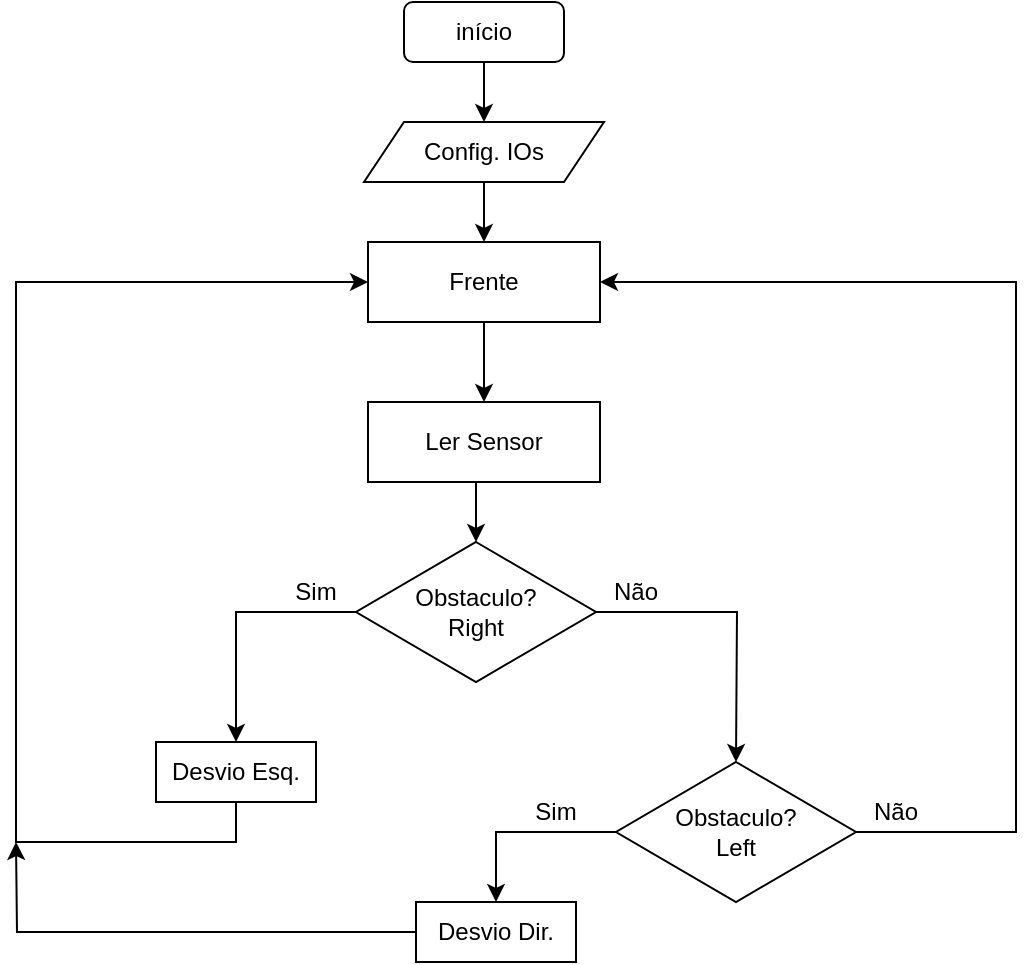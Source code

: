 <mxfile version="26.0.6">
  <diagram name="Exemplo-01" id="nJtypKV1HBynNeGjzQdm">
    <mxGraphModel dx="1687" dy="1067" grid="1" gridSize="10" guides="1" tooltips="1" connect="1" arrows="1" fold="1" page="1" pageScale="1" pageWidth="827" pageHeight="1169" math="0" shadow="0">
      <root>
        <mxCell id="0" />
        <mxCell id="1" parent="0" />
        <mxCell id="dohL2B8VOvr3wQrW6hTr-4" value="" style="edgeStyle=orthogonalEdgeStyle;rounded=0;orthogonalLoop=1;jettySize=auto;html=1;" edge="1" parent="1" source="dohL2B8VOvr3wQrW6hTr-1" target="dohL2B8VOvr3wQrW6hTr-3">
          <mxGeometry relative="1" as="geometry" />
        </mxCell>
        <mxCell id="dohL2B8VOvr3wQrW6hTr-1" value="início" style="rounded=1;whiteSpace=wrap;html=1;" vertex="1" parent="1">
          <mxGeometry x="357" y="344" width="80" height="30" as="geometry" />
        </mxCell>
        <mxCell id="dohL2B8VOvr3wQrW6hTr-7" style="edgeStyle=orthogonalEdgeStyle;rounded=0;orthogonalLoop=1;jettySize=auto;html=1;exitX=0.5;exitY=1;exitDx=0;exitDy=0;entryX=0.5;entryY=0;entryDx=0;entryDy=0;" edge="1" parent="1" source="dohL2B8VOvr3wQrW6hTr-2" target="dohL2B8VOvr3wQrW6hTr-6">
          <mxGeometry relative="1" as="geometry" />
        </mxCell>
        <mxCell id="dohL2B8VOvr3wQrW6hTr-2" value="Frente" style="rounded=0;whiteSpace=wrap;html=1;" vertex="1" parent="1">
          <mxGeometry x="339" y="464" width="116" height="40" as="geometry" />
        </mxCell>
        <mxCell id="dohL2B8VOvr3wQrW6hTr-5" style="edgeStyle=orthogonalEdgeStyle;rounded=0;orthogonalLoop=1;jettySize=auto;html=1;exitX=0.5;exitY=1;exitDx=0;exitDy=0;entryX=0.5;entryY=0;entryDx=0;entryDy=0;" edge="1" parent="1" source="dohL2B8VOvr3wQrW6hTr-3" target="dohL2B8VOvr3wQrW6hTr-2">
          <mxGeometry relative="1" as="geometry" />
        </mxCell>
        <mxCell id="dohL2B8VOvr3wQrW6hTr-3" value="Config. IOs" style="shape=parallelogram;perimeter=parallelogramPerimeter;whiteSpace=wrap;html=1;fixedSize=1;" vertex="1" parent="1">
          <mxGeometry x="337" y="404" width="120" height="30" as="geometry" />
        </mxCell>
        <mxCell id="dohL2B8VOvr3wQrW6hTr-11" style="edgeStyle=orthogonalEdgeStyle;rounded=0;orthogonalLoop=1;jettySize=auto;html=1;exitX=0.5;exitY=1;exitDx=0;exitDy=0;entryX=0.5;entryY=0;entryDx=0;entryDy=0;" edge="1" parent="1" source="dohL2B8VOvr3wQrW6hTr-6" target="dohL2B8VOvr3wQrW6hTr-8">
          <mxGeometry relative="1" as="geometry" />
        </mxCell>
        <mxCell id="dohL2B8VOvr3wQrW6hTr-6" value="Ler Sensor" style="rounded=0;whiteSpace=wrap;html=1;" vertex="1" parent="1">
          <mxGeometry x="339" y="544" width="116" height="40" as="geometry" />
        </mxCell>
        <mxCell id="dohL2B8VOvr3wQrW6hTr-9" style="edgeStyle=orthogonalEdgeStyle;rounded=0;orthogonalLoop=1;jettySize=auto;html=1;exitX=1;exitY=0.5;exitDx=0;exitDy=0;" edge="1" parent="1" source="dohL2B8VOvr3wQrW6hTr-8">
          <mxGeometry relative="1" as="geometry">
            <mxPoint x="523" y="724" as="targetPoint" />
          </mxGeometry>
        </mxCell>
        <mxCell id="dohL2B8VOvr3wQrW6hTr-21" style="edgeStyle=orthogonalEdgeStyle;rounded=0;orthogonalLoop=1;jettySize=auto;html=1;exitX=0;exitY=0.5;exitDx=0;exitDy=0;entryX=0.5;entryY=0;entryDx=0;entryDy=0;" edge="1" parent="1" source="dohL2B8VOvr3wQrW6hTr-8" target="dohL2B8VOvr3wQrW6hTr-22">
          <mxGeometry relative="1" as="geometry">
            <mxPoint x="253" y="704" as="targetPoint" />
          </mxGeometry>
        </mxCell>
        <mxCell id="dohL2B8VOvr3wQrW6hTr-8" value="Obstaculo?&lt;div&gt;Right&lt;/div&gt;" style="rhombus;whiteSpace=wrap;html=1;" vertex="1" parent="1">
          <mxGeometry x="333" y="614" width="120" height="70" as="geometry" />
        </mxCell>
        <mxCell id="dohL2B8VOvr3wQrW6hTr-15" style="edgeStyle=orthogonalEdgeStyle;rounded=0;orthogonalLoop=1;jettySize=auto;html=1;exitX=1;exitY=0.5;exitDx=0;exitDy=0;entryX=1;entryY=0.5;entryDx=0;entryDy=0;" edge="1" parent="1" source="dohL2B8VOvr3wQrW6hTr-10" target="dohL2B8VOvr3wQrW6hTr-2">
          <mxGeometry relative="1" as="geometry">
            <mxPoint x="663" y="404" as="targetPoint" />
            <Array as="points">
              <mxPoint x="663" y="759" />
              <mxPoint x="663" y="484" />
            </Array>
          </mxGeometry>
        </mxCell>
        <mxCell id="dohL2B8VOvr3wQrW6hTr-24" style="edgeStyle=orthogonalEdgeStyle;rounded=0;orthogonalLoop=1;jettySize=auto;html=1;exitX=0;exitY=0.5;exitDx=0;exitDy=0;entryX=0.5;entryY=0;entryDx=0;entryDy=0;" edge="1" parent="1" source="dohL2B8VOvr3wQrW6hTr-10" target="dohL2B8VOvr3wQrW6hTr-23">
          <mxGeometry relative="1" as="geometry" />
        </mxCell>
        <mxCell id="dohL2B8VOvr3wQrW6hTr-10" value="Obstaculo?&lt;div&gt;Left&lt;/div&gt;" style="rhombus;whiteSpace=wrap;html=1;" vertex="1" parent="1">
          <mxGeometry x="463" y="724" width="120" height="70" as="geometry" />
        </mxCell>
        <mxCell id="dohL2B8VOvr3wQrW6hTr-12" value="Não" style="text;html=1;align=center;verticalAlign=middle;whiteSpace=wrap;rounded=0;" vertex="1" parent="1">
          <mxGeometry x="443" y="624" width="60" height="30" as="geometry" />
        </mxCell>
        <mxCell id="dohL2B8VOvr3wQrW6hTr-14" value="Sim" style="text;html=1;align=center;verticalAlign=middle;whiteSpace=wrap;rounded=0;" vertex="1" parent="1">
          <mxGeometry x="283" y="624" width="60" height="30" as="geometry" />
        </mxCell>
        <mxCell id="dohL2B8VOvr3wQrW6hTr-16" value="Não" style="text;html=1;align=center;verticalAlign=middle;whiteSpace=wrap;rounded=0;" vertex="1" parent="1">
          <mxGeometry x="573" y="734" width="60" height="30" as="geometry" />
        </mxCell>
        <mxCell id="dohL2B8VOvr3wQrW6hTr-25" style="edgeStyle=orthogonalEdgeStyle;rounded=0;orthogonalLoop=1;jettySize=auto;html=1;exitX=0.5;exitY=1;exitDx=0;exitDy=0;entryX=0;entryY=0.5;entryDx=0;entryDy=0;" edge="1" parent="1" source="dohL2B8VOvr3wQrW6hTr-22" target="dohL2B8VOvr3wQrW6hTr-2">
          <mxGeometry relative="1" as="geometry">
            <mxPoint x="153" y="474" as="targetPoint" />
            <Array as="points">
              <mxPoint x="273" y="764" />
              <mxPoint x="163" y="764" />
              <mxPoint x="163" y="484" />
            </Array>
          </mxGeometry>
        </mxCell>
        <mxCell id="dohL2B8VOvr3wQrW6hTr-22" value="Desvio Esq." style="rounded=0;whiteSpace=wrap;html=1;" vertex="1" parent="1">
          <mxGeometry x="233" y="714" width="80" height="30" as="geometry" />
        </mxCell>
        <mxCell id="dohL2B8VOvr3wQrW6hTr-26" style="edgeStyle=orthogonalEdgeStyle;rounded=0;orthogonalLoop=1;jettySize=auto;html=1;exitX=0;exitY=0.5;exitDx=0;exitDy=0;" edge="1" parent="1" source="dohL2B8VOvr3wQrW6hTr-23">
          <mxGeometry relative="1" as="geometry">
            <mxPoint x="163" y="764" as="targetPoint" />
          </mxGeometry>
        </mxCell>
        <mxCell id="dohL2B8VOvr3wQrW6hTr-23" value="Desvio Dir." style="rounded=0;whiteSpace=wrap;html=1;" vertex="1" parent="1">
          <mxGeometry x="363" y="794" width="80" height="30" as="geometry" />
        </mxCell>
        <mxCell id="dohL2B8VOvr3wQrW6hTr-27" value="Sim" style="text;html=1;align=center;verticalAlign=middle;whiteSpace=wrap;rounded=0;" vertex="1" parent="1">
          <mxGeometry x="403" y="734" width="60" height="30" as="geometry" />
        </mxCell>
      </root>
    </mxGraphModel>
  </diagram>
</mxfile>

